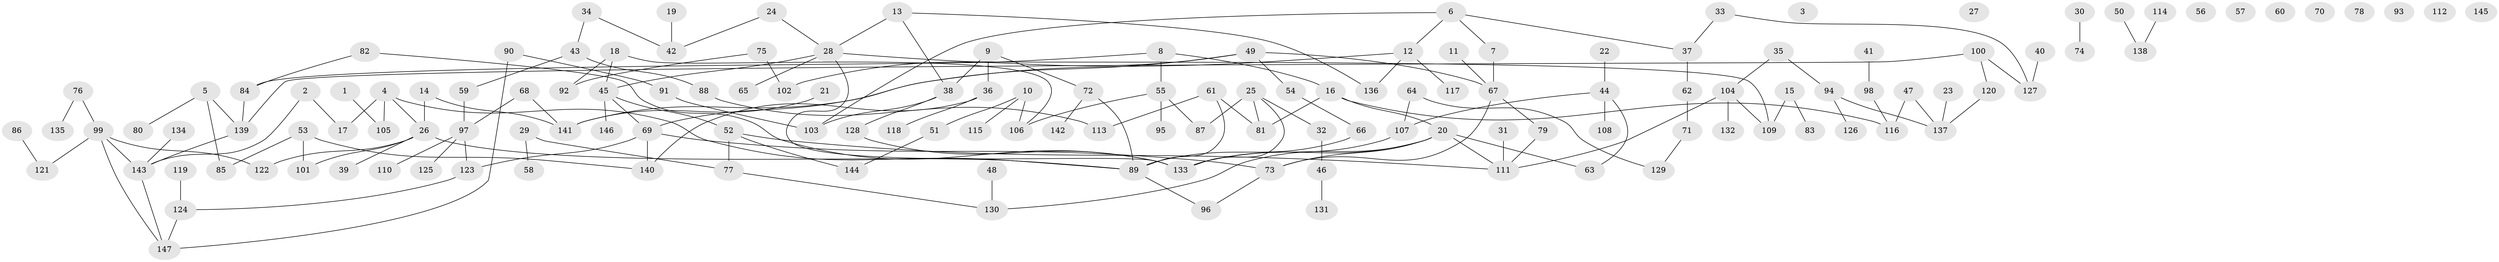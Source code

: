 // coarse degree distribution, {1: 0.2641509433962264, 2: 0.2641509433962264, 0: 0.10377358490566038, 4: 0.08490566037735849, 3: 0.1509433962264151, 5: 0.02830188679245283, 6: 0.04716981132075472, 7: 0.04716981132075472, 8: 0.009433962264150943}
// Generated by graph-tools (version 1.1) at 2025/23/03/03/25 07:23:26]
// undirected, 147 vertices, 170 edges
graph export_dot {
graph [start="1"]
  node [color=gray90,style=filled];
  1;
  2;
  3;
  4;
  5;
  6;
  7;
  8;
  9;
  10;
  11;
  12;
  13;
  14;
  15;
  16;
  17;
  18;
  19;
  20;
  21;
  22;
  23;
  24;
  25;
  26;
  27;
  28;
  29;
  30;
  31;
  32;
  33;
  34;
  35;
  36;
  37;
  38;
  39;
  40;
  41;
  42;
  43;
  44;
  45;
  46;
  47;
  48;
  49;
  50;
  51;
  52;
  53;
  54;
  55;
  56;
  57;
  58;
  59;
  60;
  61;
  62;
  63;
  64;
  65;
  66;
  67;
  68;
  69;
  70;
  71;
  72;
  73;
  74;
  75;
  76;
  77;
  78;
  79;
  80;
  81;
  82;
  83;
  84;
  85;
  86;
  87;
  88;
  89;
  90;
  91;
  92;
  93;
  94;
  95;
  96;
  97;
  98;
  99;
  100;
  101;
  102;
  103;
  104;
  105;
  106;
  107;
  108;
  109;
  110;
  111;
  112;
  113;
  114;
  115;
  116;
  117;
  118;
  119;
  120;
  121;
  122;
  123;
  124;
  125;
  126;
  127;
  128;
  129;
  130;
  131;
  132;
  133;
  134;
  135;
  136;
  137;
  138;
  139;
  140;
  141;
  142;
  143;
  144;
  145;
  146;
  147;
  1 -- 105;
  2 -- 17;
  2 -- 143;
  4 -- 17;
  4 -- 26;
  4 -- 89;
  4 -- 105;
  5 -- 80;
  5 -- 85;
  5 -- 139;
  6 -- 7;
  6 -- 12;
  6 -- 37;
  6 -- 103;
  7 -- 67;
  8 -- 16;
  8 -- 55;
  8 -- 84;
  9 -- 36;
  9 -- 38;
  9 -- 72;
  10 -- 51;
  10 -- 106;
  10 -- 115;
  11 -- 67;
  12 -- 117;
  12 -- 136;
  12 -- 141;
  13 -- 28;
  13 -- 38;
  13 -- 136;
  14 -- 26;
  14 -- 141;
  15 -- 83;
  15 -- 109;
  16 -- 20;
  16 -- 81;
  16 -- 116;
  18 -- 45;
  18 -- 92;
  18 -- 106;
  19 -- 42;
  20 -- 63;
  20 -- 73;
  20 -- 111;
  20 -- 130;
  20 -- 133;
  21 -- 141;
  22 -- 44;
  23 -- 137;
  24 -- 28;
  24 -- 42;
  25 -- 32;
  25 -- 81;
  25 -- 87;
  25 -- 133;
  26 -- 39;
  26 -- 89;
  26 -- 101;
  26 -- 122;
  28 -- 45;
  28 -- 65;
  28 -- 109;
  28 -- 133;
  29 -- 58;
  29 -- 77;
  30 -- 74;
  31 -- 111;
  32 -- 46;
  33 -- 37;
  33 -- 127;
  34 -- 42;
  34 -- 43;
  35 -- 94;
  35 -- 104;
  36 -- 118;
  36 -- 140;
  37 -- 62;
  38 -- 103;
  38 -- 128;
  40 -- 127;
  41 -- 98;
  43 -- 59;
  43 -- 88;
  44 -- 63;
  44 -- 107;
  44 -- 108;
  45 -- 52;
  45 -- 69;
  45 -- 146;
  46 -- 131;
  47 -- 116;
  47 -- 137;
  48 -- 130;
  49 -- 54;
  49 -- 67;
  49 -- 69;
  49 -- 102;
  50 -- 138;
  51 -- 144;
  52 -- 77;
  52 -- 111;
  52 -- 144;
  53 -- 85;
  53 -- 101;
  53 -- 140;
  54 -- 66;
  55 -- 87;
  55 -- 95;
  55 -- 106;
  59 -- 97;
  61 -- 81;
  61 -- 89;
  61 -- 113;
  62 -- 71;
  64 -- 107;
  64 -- 129;
  66 -- 89;
  67 -- 73;
  67 -- 79;
  68 -- 97;
  68 -- 141;
  69 -- 73;
  69 -- 123;
  69 -- 140;
  71 -- 129;
  72 -- 89;
  72 -- 142;
  73 -- 96;
  75 -- 92;
  75 -- 102;
  76 -- 99;
  76 -- 135;
  77 -- 130;
  79 -- 111;
  82 -- 84;
  82 -- 133;
  84 -- 139;
  86 -- 121;
  88 -- 113;
  89 -- 96;
  90 -- 91;
  90 -- 147;
  91 -- 103;
  94 -- 126;
  94 -- 137;
  97 -- 110;
  97 -- 123;
  97 -- 125;
  98 -- 116;
  99 -- 121;
  99 -- 122;
  99 -- 143;
  99 -- 147;
  100 -- 120;
  100 -- 127;
  100 -- 139;
  104 -- 109;
  104 -- 111;
  104 -- 132;
  107 -- 133;
  114 -- 138;
  119 -- 124;
  120 -- 137;
  123 -- 124;
  124 -- 147;
  128 -- 133;
  134 -- 143;
  139 -- 143;
  143 -- 147;
}
